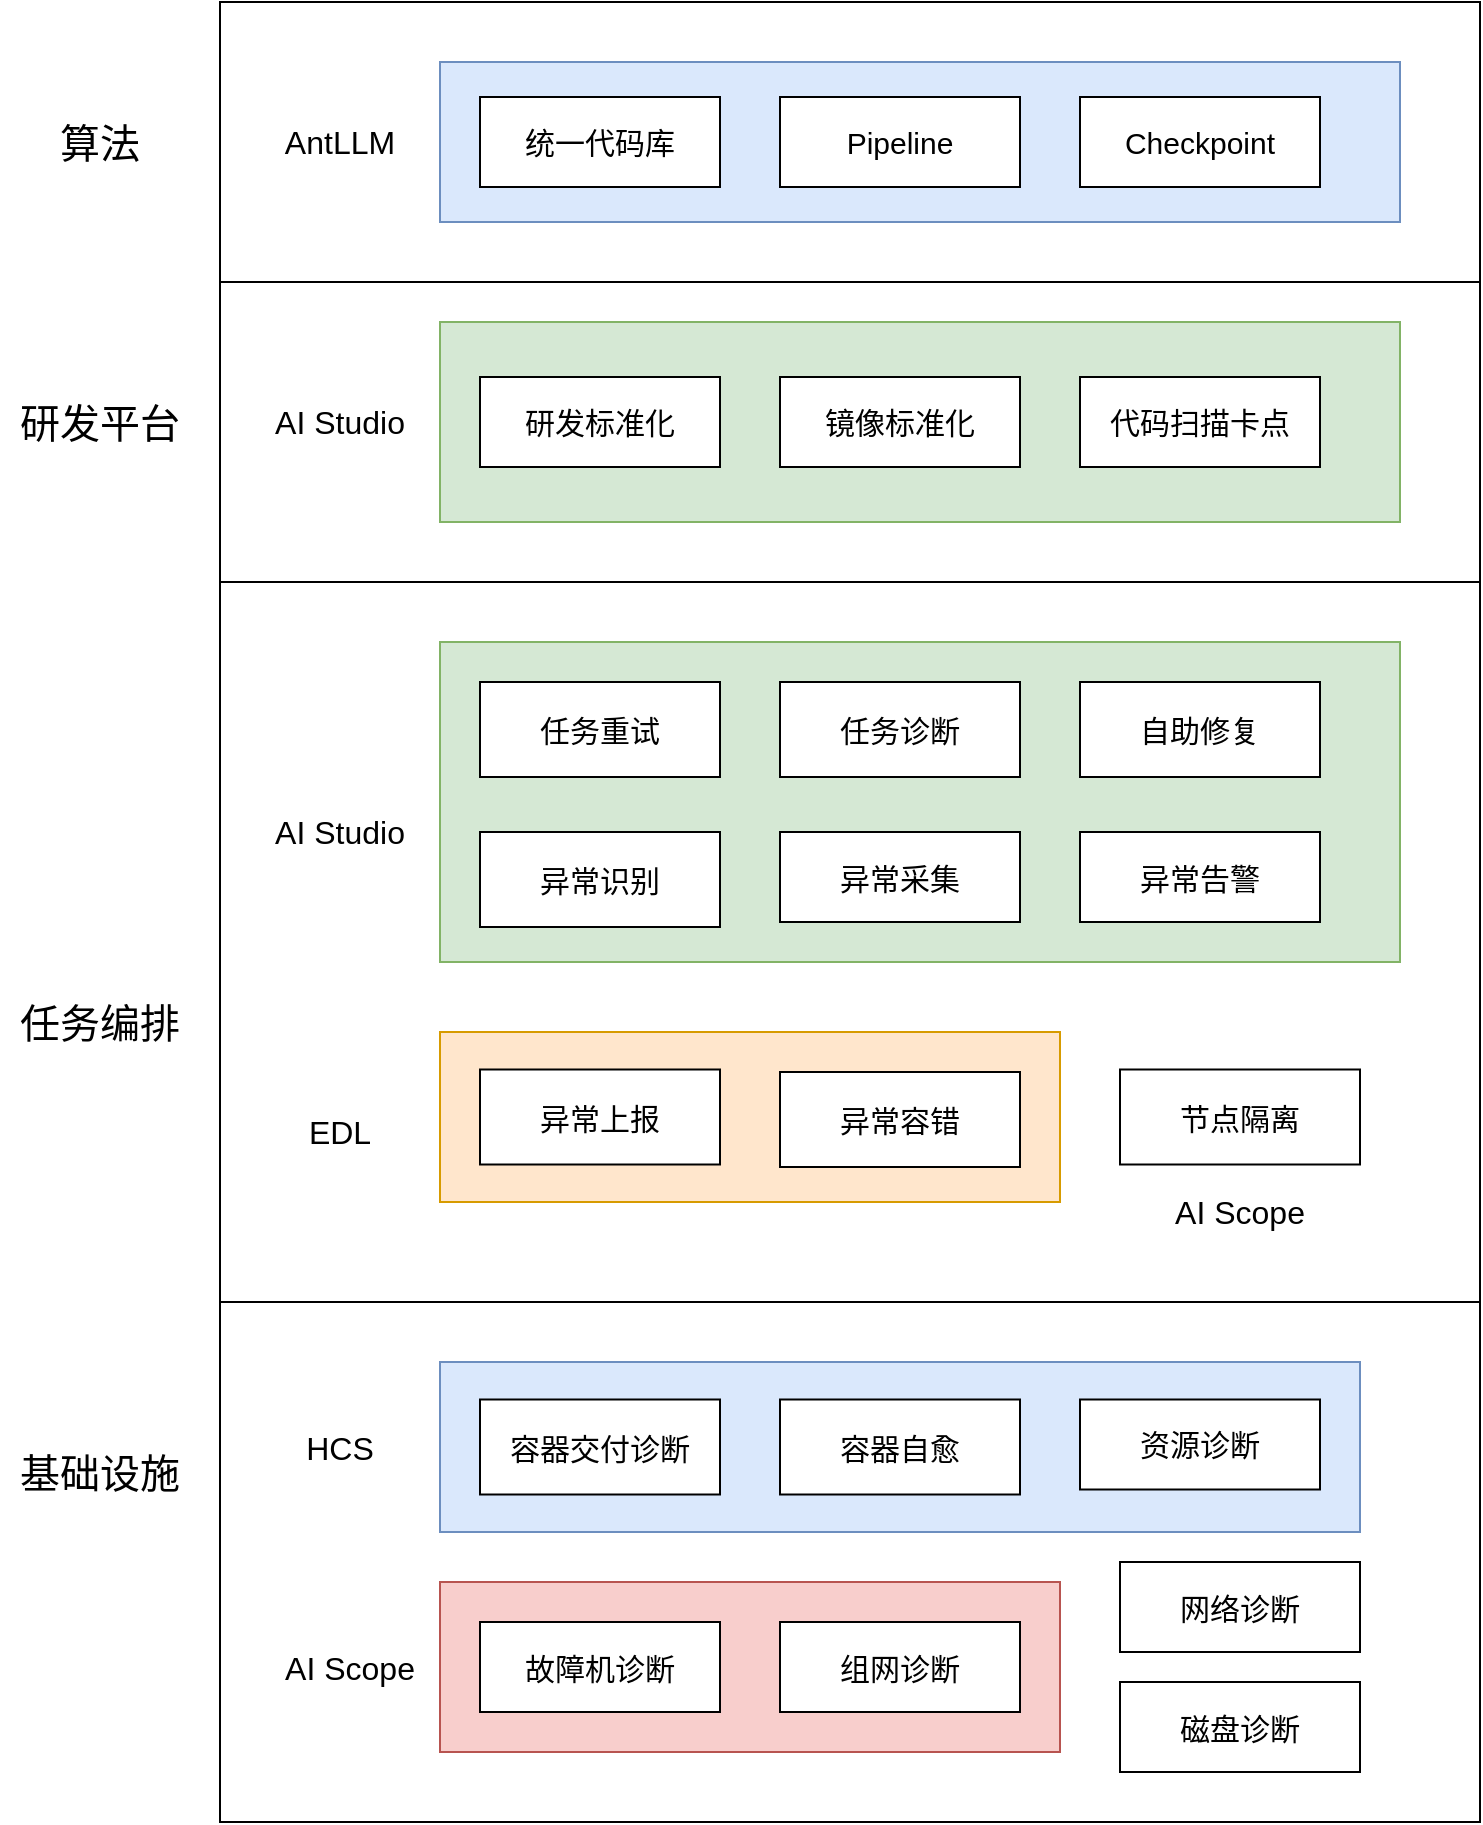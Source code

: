 <mxfile version="24.7.6">
  <diagram name="第 1 页" id="-RiCPTkOiXk7MsB4Krui">
    <mxGraphModel dx="1242" dy="706" grid="1" gridSize="10" guides="1" tooltips="1" connect="1" arrows="1" fold="1" page="1" pageScale="1" pageWidth="827" pageHeight="1169" math="0" shadow="0">
      <root>
        <mxCell id="0" />
        <mxCell id="1" parent="0" />
        <mxCell id="VYYWb6D4NOVtQm_sJtVm-1" value="" style="rounded=0;whiteSpace=wrap;html=1;align=right;" vertex="1" parent="1">
          <mxGeometry x="180" y="700" width="630" height="260" as="geometry" />
        </mxCell>
        <mxCell id="VYYWb6D4NOVtQm_sJtVm-2" value="&lt;font style=&quot;font-size: 20px;&quot;&gt;基础设施&lt;/font&gt;" style="text;html=1;align=center;verticalAlign=middle;whiteSpace=wrap;rounded=0;" vertex="1" parent="1">
          <mxGeometry x="70" y="770" width="100" height="30" as="geometry" />
        </mxCell>
        <mxCell id="VYYWb6D4NOVtQm_sJtVm-7" value="" style="rounded=0;whiteSpace=wrap;html=1;align=right;" vertex="1" parent="1">
          <mxGeometry x="180" y="340" width="630" height="360" as="geometry" />
        </mxCell>
        <mxCell id="VYYWb6D4NOVtQm_sJtVm-8" value="&lt;font style=&quot;font-size: 20px;&quot;&gt;任务编排&lt;/font&gt;" style="text;html=1;align=center;verticalAlign=middle;whiteSpace=wrap;rounded=0;" vertex="1" parent="1">
          <mxGeometry x="70" y="545" width="100" height="30" as="geometry" />
        </mxCell>
        <mxCell id="VYYWb6D4NOVtQm_sJtVm-9" value="" style="rounded=0;whiteSpace=wrap;html=1;align=right;" vertex="1" parent="1">
          <mxGeometry x="180" y="190" width="630" height="150" as="geometry" />
        </mxCell>
        <mxCell id="VYYWb6D4NOVtQm_sJtVm-10" value="&lt;font style=&quot;font-size: 20px;&quot;&gt;研发平台&lt;/font&gt;" style="text;html=1;align=center;verticalAlign=middle;whiteSpace=wrap;rounded=0;" vertex="1" parent="1">
          <mxGeometry x="70" y="245" width="100" height="30" as="geometry" />
        </mxCell>
        <mxCell id="VYYWb6D4NOVtQm_sJtVm-11" value="" style="rounded=0;whiteSpace=wrap;html=1;align=right;" vertex="1" parent="1">
          <mxGeometry x="180" y="50" width="630" height="140" as="geometry" />
        </mxCell>
        <mxCell id="VYYWb6D4NOVtQm_sJtVm-12" value="&lt;font style=&quot;font-size: 20px;&quot;&gt;算法&lt;/font&gt;" style="text;html=1;align=center;verticalAlign=middle;whiteSpace=wrap;rounded=0;" vertex="1" parent="1">
          <mxGeometry x="70" y="105" width="100" height="30" as="geometry" />
        </mxCell>
        <mxCell id="VYYWb6D4NOVtQm_sJtVm-13" value="" style="rounded=0;whiteSpace=wrap;html=1;fillColor=#dae8fc;strokeColor=#6c8ebf;" vertex="1" parent="1">
          <mxGeometry x="290" y="80" width="480" height="80" as="geometry" />
        </mxCell>
        <mxCell id="VYYWb6D4NOVtQm_sJtVm-14" value="&lt;font style=&quot;font-size: 16px;&quot;&gt;AntLLM&lt;/font&gt;" style="text;html=1;align=center;verticalAlign=middle;whiteSpace=wrap;rounded=0;" vertex="1" parent="1">
          <mxGeometry x="210" y="105" width="60" height="30" as="geometry" />
        </mxCell>
        <mxCell id="VYYWb6D4NOVtQm_sJtVm-15" value="&lt;span style=&quot;font-size: 15px;&quot;&gt;统一代码库&lt;/span&gt;" style="rounded=0;whiteSpace=wrap;html=1;" vertex="1" parent="1">
          <mxGeometry x="310" y="97.5" width="120" height="45" as="geometry" />
        </mxCell>
        <mxCell id="VYYWb6D4NOVtQm_sJtVm-16" value="&lt;font style=&quot;font-size: 15px;&quot;&gt;Pipeline&lt;/font&gt;" style="rounded=0;whiteSpace=wrap;html=1;" vertex="1" parent="1">
          <mxGeometry x="460" y="97.5" width="120" height="45" as="geometry" />
        </mxCell>
        <mxCell id="VYYWb6D4NOVtQm_sJtVm-17" value="&lt;font style=&quot;font-size: 15px;&quot;&gt;Checkpoint&lt;/font&gt;" style="rounded=0;whiteSpace=wrap;html=1;" vertex="1" parent="1">
          <mxGeometry x="610" y="97.5" width="120" height="45" as="geometry" />
        </mxCell>
        <mxCell id="VYYWb6D4NOVtQm_sJtVm-18" value="&lt;font style=&quot;font-size: 16px;&quot;&gt;AI Studio&lt;/font&gt;" style="text;html=1;align=center;verticalAlign=middle;whiteSpace=wrap;rounded=0;" vertex="1" parent="1">
          <mxGeometry x="205" y="245" width="70" height="30" as="geometry" />
        </mxCell>
        <mxCell id="VYYWb6D4NOVtQm_sJtVm-20" value="" style="rounded=0;whiteSpace=wrap;html=1;fillColor=#d5e8d4;strokeColor=#82b366;" vertex="1" parent="1">
          <mxGeometry x="290" y="210" width="480" height="100" as="geometry" />
        </mxCell>
        <mxCell id="VYYWb6D4NOVtQm_sJtVm-32" value="&lt;font style=&quot;font-size: 15px;&quot;&gt;研发标准化&lt;/font&gt;" style="rounded=0;whiteSpace=wrap;html=1;" vertex="1" parent="1">
          <mxGeometry x="310" y="237.5" width="120" height="45" as="geometry" />
        </mxCell>
        <mxCell id="VYYWb6D4NOVtQm_sJtVm-33" value="&lt;font style=&quot;font-size: 15px;&quot;&gt;镜像标准化&lt;/font&gt;" style="rounded=0;whiteSpace=wrap;html=1;" vertex="1" parent="1">
          <mxGeometry x="460" y="237.5" width="120" height="45" as="geometry" />
        </mxCell>
        <mxCell id="VYYWb6D4NOVtQm_sJtVm-34" value="&lt;font style=&quot;font-size: 15px;&quot;&gt;代码扫描卡点&lt;/font&gt;" style="rounded=0;whiteSpace=wrap;html=1;" vertex="1" parent="1">
          <mxGeometry x="610" y="237.5" width="120" height="45" as="geometry" />
        </mxCell>
        <mxCell id="VYYWb6D4NOVtQm_sJtVm-36" value="&lt;font style=&quot;font-size: 16px;&quot;&gt;AI Studio&lt;/font&gt;" style="text;html=1;align=center;verticalAlign=middle;whiteSpace=wrap;rounded=0;" vertex="1" parent="1">
          <mxGeometry x="205" y="450" width="70" height="30" as="geometry" />
        </mxCell>
        <mxCell id="VYYWb6D4NOVtQm_sJtVm-37" value="&lt;font style=&quot;font-size: 16px;&quot;&gt;EDL&lt;/font&gt;" style="text;html=1;align=center;verticalAlign=middle;whiteSpace=wrap;rounded=0;" vertex="1" parent="1">
          <mxGeometry x="205" y="600" width="70" height="30" as="geometry" />
        </mxCell>
        <mxCell id="VYYWb6D4NOVtQm_sJtVm-40" value="" style="rounded=0;whiteSpace=wrap;html=1;fillColor=#d5e8d4;strokeColor=#82b366;" vertex="1" parent="1">
          <mxGeometry x="290" y="370" width="480" height="160" as="geometry" />
        </mxCell>
        <mxCell id="VYYWb6D4NOVtQm_sJtVm-41" value="&lt;font style=&quot;font-size: 15px;&quot;&gt;异常识别&lt;/font&gt;" style="rounded=0;whiteSpace=wrap;html=1;" vertex="1" parent="1">
          <mxGeometry x="310" y="465" width="120" height="47.5" as="geometry" />
        </mxCell>
        <mxCell id="VYYWb6D4NOVtQm_sJtVm-42" value="&lt;font style=&quot;font-size: 15px;&quot;&gt;异常采集&lt;/font&gt;" style="rounded=0;whiteSpace=wrap;html=1;" vertex="1" parent="1">
          <mxGeometry x="460" y="465" width="120" height="45" as="geometry" />
        </mxCell>
        <mxCell id="VYYWb6D4NOVtQm_sJtVm-43" value="&lt;font style=&quot;font-size: 15px;&quot;&gt;异常告警&lt;/font&gt;" style="rounded=0;whiteSpace=wrap;html=1;" vertex="1" parent="1">
          <mxGeometry x="610" y="465" width="120" height="45" as="geometry" />
        </mxCell>
        <mxCell id="VYYWb6D4NOVtQm_sJtVm-44" value="" style="rounded=0;whiteSpace=wrap;html=1;fillColor=#ffe6cc;strokeColor=#d79b00;" vertex="1" parent="1">
          <mxGeometry x="290" y="565" width="310" height="85" as="geometry" />
        </mxCell>
        <mxCell id="VYYWb6D4NOVtQm_sJtVm-45" value="&lt;font style=&quot;font-size: 15px;&quot;&gt;异常上报&lt;/font&gt;" style="rounded=0;whiteSpace=wrap;html=1;" vertex="1" parent="1">
          <mxGeometry x="310" y="583.75" width="120" height="47.5" as="geometry" />
        </mxCell>
        <mxCell id="VYYWb6D4NOVtQm_sJtVm-62" value="&lt;span style=&quot;font-size: 15px;&quot;&gt;任务重试&lt;/span&gt;" style="rounded=0;whiteSpace=wrap;html=1;" vertex="1" parent="1">
          <mxGeometry x="310" y="390" width="120" height="47.5" as="geometry" />
        </mxCell>
        <mxCell id="VYYWb6D4NOVtQm_sJtVm-63" value="&lt;span style=&quot;font-size: 15px;&quot;&gt;任务诊断&lt;/span&gt;" style="rounded=0;whiteSpace=wrap;html=1;" vertex="1" parent="1">
          <mxGeometry x="460" y="390" width="120" height="47.5" as="geometry" />
        </mxCell>
        <mxCell id="VYYWb6D4NOVtQm_sJtVm-64" value="&lt;span style=&quot;font-size: 15px;&quot;&gt;自助修复&lt;/span&gt;" style="rounded=0;whiteSpace=wrap;html=1;" vertex="1" parent="1">
          <mxGeometry x="610" y="390" width="120" height="47.5" as="geometry" />
        </mxCell>
        <mxCell id="VYYWb6D4NOVtQm_sJtVm-65" value="&lt;font style=&quot;font-size: 15px;&quot;&gt;异常容错&lt;/font&gt;" style="rounded=0;whiteSpace=wrap;html=1;" vertex="1" parent="1">
          <mxGeometry x="460" y="585" width="120" height="47.5" as="geometry" />
        </mxCell>
        <mxCell id="VYYWb6D4NOVtQm_sJtVm-66" value="&lt;span style=&quot;font-size: 15px;&quot;&gt;节点隔离&lt;/span&gt;" style="rounded=0;whiteSpace=wrap;html=1;" vertex="1" parent="1">
          <mxGeometry x="630" y="583.75" width="120" height="47.5" as="geometry" />
        </mxCell>
        <mxCell id="VYYWb6D4NOVtQm_sJtVm-67" value="&lt;font style=&quot;font-size: 16px;&quot;&gt;AI&amp;nbsp;&lt;/font&gt;&lt;span style=&quot;font-size: 16px; background-color: initial;&quot;&gt;Scope&lt;/span&gt;" style="text;html=1;align=center;verticalAlign=middle;whiteSpace=wrap;rounded=0;" vertex="1" parent="1">
          <mxGeometry x="630" y="640" width="120" height="30" as="geometry" />
        </mxCell>
        <mxCell id="VYYWb6D4NOVtQm_sJtVm-68" value="&lt;font style=&quot;font-size: 16px;&quot;&gt;HCS&lt;/font&gt;" style="text;html=1;align=center;verticalAlign=middle;whiteSpace=wrap;rounded=0;" vertex="1" parent="1">
          <mxGeometry x="205" y="757.5" width="70" height="30" as="geometry" />
        </mxCell>
        <mxCell id="VYYWb6D4NOVtQm_sJtVm-74" value="" style="rounded=0;whiteSpace=wrap;html=1;fillColor=#f8cecc;strokeColor=#b85450;" vertex="1" parent="1">
          <mxGeometry x="290" y="840" width="310" height="85" as="geometry" />
        </mxCell>
        <mxCell id="VYYWb6D4NOVtQm_sJtVm-69" value="" style="rounded=0;whiteSpace=wrap;html=1;fillColor=#dae8fc;strokeColor=#6c8ebf;" vertex="1" parent="1">
          <mxGeometry x="290" y="730" width="460" height="85" as="geometry" />
        </mxCell>
        <mxCell id="VYYWb6D4NOVtQm_sJtVm-70" value="&lt;span style=&quot;font-size: 15px;&quot;&gt;容器交付诊断&lt;/span&gt;" style="rounded=0;whiteSpace=wrap;html=1;" vertex="1" parent="1">
          <mxGeometry x="310" y="748.75" width="120" height="47.5" as="geometry" />
        </mxCell>
        <mxCell id="VYYWb6D4NOVtQm_sJtVm-71" value="&lt;span style=&quot;font-size: 15px;&quot;&gt;容器自愈&lt;/span&gt;" style="rounded=0;whiteSpace=wrap;html=1;" vertex="1" parent="1">
          <mxGeometry x="460" y="748.75" width="120" height="47.5" as="geometry" />
        </mxCell>
        <mxCell id="VYYWb6D4NOVtQm_sJtVm-73" value="&lt;font style=&quot;font-size: 15px;&quot;&gt;资源诊断&lt;/font&gt;" style="rounded=0;whiteSpace=wrap;html=1;" vertex="1" parent="1">
          <mxGeometry x="610" y="748.75" width="120" height="45" as="geometry" />
        </mxCell>
        <mxCell id="VYYWb6D4NOVtQm_sJtVm-4" value="&lt;font style=&quot;font-size: 15px;&quot;&gt;故障机诊断&lt;/font&gt;" style="rounded=0;whiteSpace=wrap;html=1;" vertex="1" parent="1">
          <mxGeometry x="310" y="860" width="120" height="45" as="geometry" />
        </mxCell>
        <mxCell id="VYYWb6D4NOVtQm_sJtVm-3" value="&lt;font style=&quot;font-size: 15px;&quot;&gt;网络诊断&lt;/font&gt;" style="rounded=0;whiteSpace=wrap;html=1;" vertex="1" parent="1">
          <mxGeometry x="630" y="830" width="120" height="45" as="geometry" />
        </mxCell>
        <mxCell id="VYYWb6D4NOVtQm_sJtVm-72" value="&lt;font style=&quot;font-size: 15px;&quot;&gt;组网诊断&lt;/font&gt;" style="rounded=0;whiteSpace=wrap;html=1;" vertex="1" parent="1">
          <mxGeometry x="460" y="860" width="120" height="45" as="geometry" />
        </mxCell>
        <mxCell id="VYYWb6D4NOVtQm_sJtVm-75" value="&lt;font style=&quot;font-size: 16px;&quot;&gt;AI Scope&lt;/font&gt;" style="text;html=1;align=center;verticalAlign=middle;whiteSpace=wrap;rounded=0;" vertex="1" parent="1">
          <mxGeometry x="210" y="867.5" width="70" height="30" as="geometry" />
        </mxCell>
        <mxCell id="VYYWb6D4NOVtQm_sJtVm-76" value="&lt;font style=&quot;font-size: 15px;&quot;&gt;磁盘诊断&lt;/font&gt;" style="rounded=0;whiteSpace=wrap;html=1;" vertex="1" parent="1">
          <mxGeometry x="630" y="890" width="120" height="45" as="geometry" />
        </mxCell>
      </root>
    </mxGraphModel>
  </diagram>
</mxfile>
